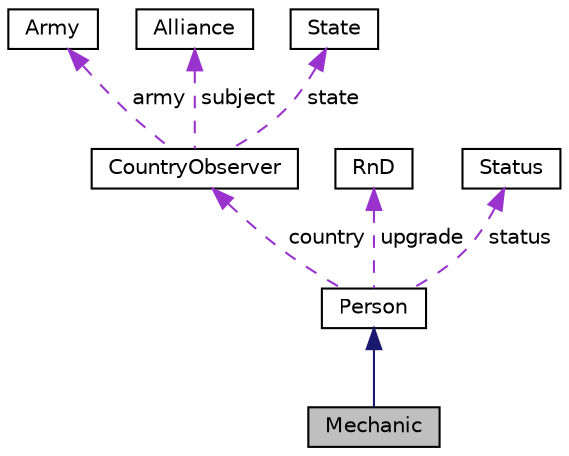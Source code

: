 digraph "Mechanic"
{
 // LATEX_PDF_SIZE
  edge [fontname="Helvetica",fontsize="10",labelfontname="Helvetica",labelfontsize="10"];
  node [fontname="Helvetica",fontsize="10",shape=record];
  Node1 [label="Mechanic",height=0.2,width=0.4,color="black", fillcolor="grey75", style="filled", fontcolor="black",tooltip="a Mechanic class. a product of the person class"];
  Node2 -> Node1 [dir="back",color="midnightblue",fontsize="10",style="solid"];
  Node2 [label="Person",height=0.2,width=0.4,color="black", fillcolor="white", style="filled",URL="$classPerson.html",tooltip=" "];
  Node3 -> Node2 [dir="back",color="darkorchid3",fontsize="10",style="dashed",label=" country" ];
  Node3 [label="CountryObserver",height=0.2,width=0.4,color="black", fillcolor="white", style="filled",URL="$classCountryObserver.html",tooltip=" "];
  Node4 -> Node3 [dir="back",color="darkorchid3",fontsize="10",style="dashed",label=" army" ];
  Node4 [label="Army",height=0.2,width=0.4,color="black", fillcolor="white", style="filled",URL="$structArmy.html",tooltip="CountryObserver class, an obseverclass for countries."];
  Node5 -> Node3 [dir="back",color="darkorchid3",fontsize="10",style="dashed",label=" subject" ];
  Node5 [label="Alliance",height=0.2,width=0.4,color="black", fillcolor="white", style="filled",URL="$classAlliance.html",tooltip=" "];
  Node6 -> Node3 [dir="back",color="darkorchid3",fontsize="10",style="dashed",label=" state" ];
  Node6 [label="State",height=0.2,width=0.4,color="black", fillcolor="white", style="filled",URL="$classState.html",tooltip="a State class."];
  Node7 -> Node2 [dir="back",color="darkorchid3",fontsize="10",style="dashed",label=" upgrade" ];
  Node7 [label="RnD",height=0.2,width=0.4,color="black", fillcolor="white", style="filled",URL="$classRnD.html",tooltip="a Decorator class. a Decorator for abstractperson and abstractvehicle class. a decorator class for th..."];
  Node8 -> Node2 [dir="back",color="darkorchid3",fontsize="10",style="dashed",label=" status" ];
  Node8 [label="Status",height=0.2,width=0.4,color="black", fillcolor="white", style="filled",URL="$classStatus.html",tooltip="a Status class"];
}
